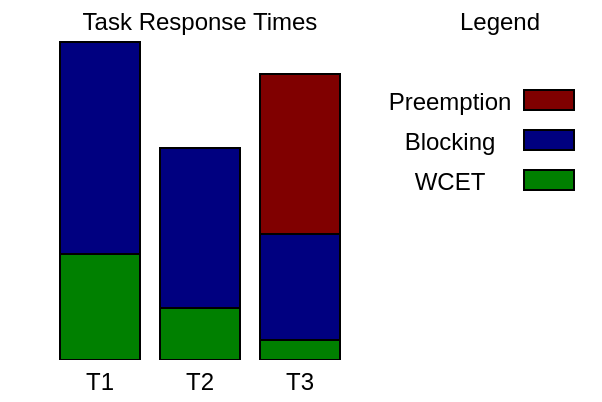 <mxfile>
    <diagram>
        <mxGraphModel dx="320" dy="200" pageWidth="320" pageHeight="200">
            <root>
                <mxCell id="0">
                </mxCell>
                <mxCell id="1" vertex="1" parent="0" style = "fillColor=#008000;">
                    <mxGeometry x="30" y="127" width="40" height="53" as="geometry">
                    </mxGeometry>
                </mxCell>
                <mxCell id="2" vertex="1" parent="0" style = "fillColor=#000080;">
                    <mxGeometry x="30" y="21" width="40" height="106" as="geometry">
                    </mxGeometry>
                </mxCell>
                <mxCell id="3" vertex="1" parent="0" style = "fillColor=#008000;">
                    <mxGeometry x="80" y="154" width="40" height="26" as="geometry">
                    </mxGeometry>
                </mxCell>
                <mxCell id="4" vertex="1" parent="0" style = "fillColor=#000080;">
                    <mxGeometry x="80" y="74" width="40" height="80" as="geometry">
                    </mxGeometry>
                </mxCell>
                <mxCell id="5" vertex="1" parent="0" style = "fillColor=#008000;">
                    <mxGeometry x="130" y="170" width="40" height="10" as="geometry">
                    </mxGeometry>
                </mxCell>
                <mxCell id="6" vertex="1" parent="0" style = "fillColor=#000080;">
                    <mxGeometry x="130" y="117" width="40" height="53" as="geometry">
                    </mxGeometry>
                </mxCell>
                <mxCell id="7" vertex="1" parent="0" style = "fillColor=#800000;">
                    <mxGeometry x="130" y="37" width="40" height="80" as="geometry">
                    </mxGeometry>
                </mxCell>
                <mxCell id="8" vertex="1" parent="0" value="T1" style = "text=;strokeColor=none;">
                    <mxGeometry x="25" y="180" width="50" height="20" as="geometry">
                    </mxGeometry>
                </mxCell>
                <mxCell id="9" vertex="1" parent="0" value="T2" style = "text=;strokeColor=none;">
                    <mxGeometry x="75" y="180" width="50" height="20" as="geometry">
                    </mxGeometry>
                </mxCell>
                <mxCell id="10" vertex="1" parent="0" value="T3" style = "text=;strokeColor=none;">
                    <mxGeometry x="125" y="180" width="50" height="20" as="geometry">
                    </mxGeometry>
                </mxCell>
                <mxCell id="11" vertex="1" parent="0" value="Task Response Times" style = "text=;strokeColor=none;">
                    <mxGeometry x="0" y="0" width="200" height="20" as="geometry">
                    </mxGeometry>
                </mxCell>
                <mxCell id="12" vertex="1" parent="0" value="Legend" style = "text=;strokeColor=none;">
                    <mxGeometry x="200" y="0" width="100" height="20" as="geometry">
                    </mxGeometry>
                </mxCell>
                <mxCell id="13" vertex="1" parent="0" value="Preemption" style = "text=;strokeColor=none;">
                    <mxGeometry x="200" y="40" width="50" height="20" as="geometry">
                    </mxGeometry>
                </mxCell>
                <mxCell id="14" vertex="1" parent="0" style = "fillColor=#800000;">
                    <mxGeometry x="262" y="45" width="25" height="10" as="geometry">
                    </mxGeometry>
                </mxCell>
                <mxCell id="15" vertex="1" parent="0" value="Blocking" style = "text=;strokeColor=none;">
                    <mxGeometry x="200" y="60" width="50" height="20" as="geometry">
                    </mxGeometry>
                </mxCell>
                <mxCell id="16" vertex="1" parent="0" style = "fillColor=#000080;">
                    <mxGeometry x="262" y="65" width="25" height="10" as="geometry">
                    </mxGeometry>
                </mxCell>
                <mxCell id="17" vertex="1" parent="0" value="WCET" style = "text=;strokeColor=none;">
                    <mxGeometry x="200" y="80" width="50" height="20" as="geometry">
                    </mxGeometry>
                </mxCell>
                <mxCell id="18" vertex="1" parent="0" style = "fillColor=#008000;">
                    <mxGeometry x="262" y="85" width="25" height="10" as="geometry">
                    </mxGeometry>
                </mxCell>
            </root>
        </mxGraphModel>
    </diagram>
</mxfile>
